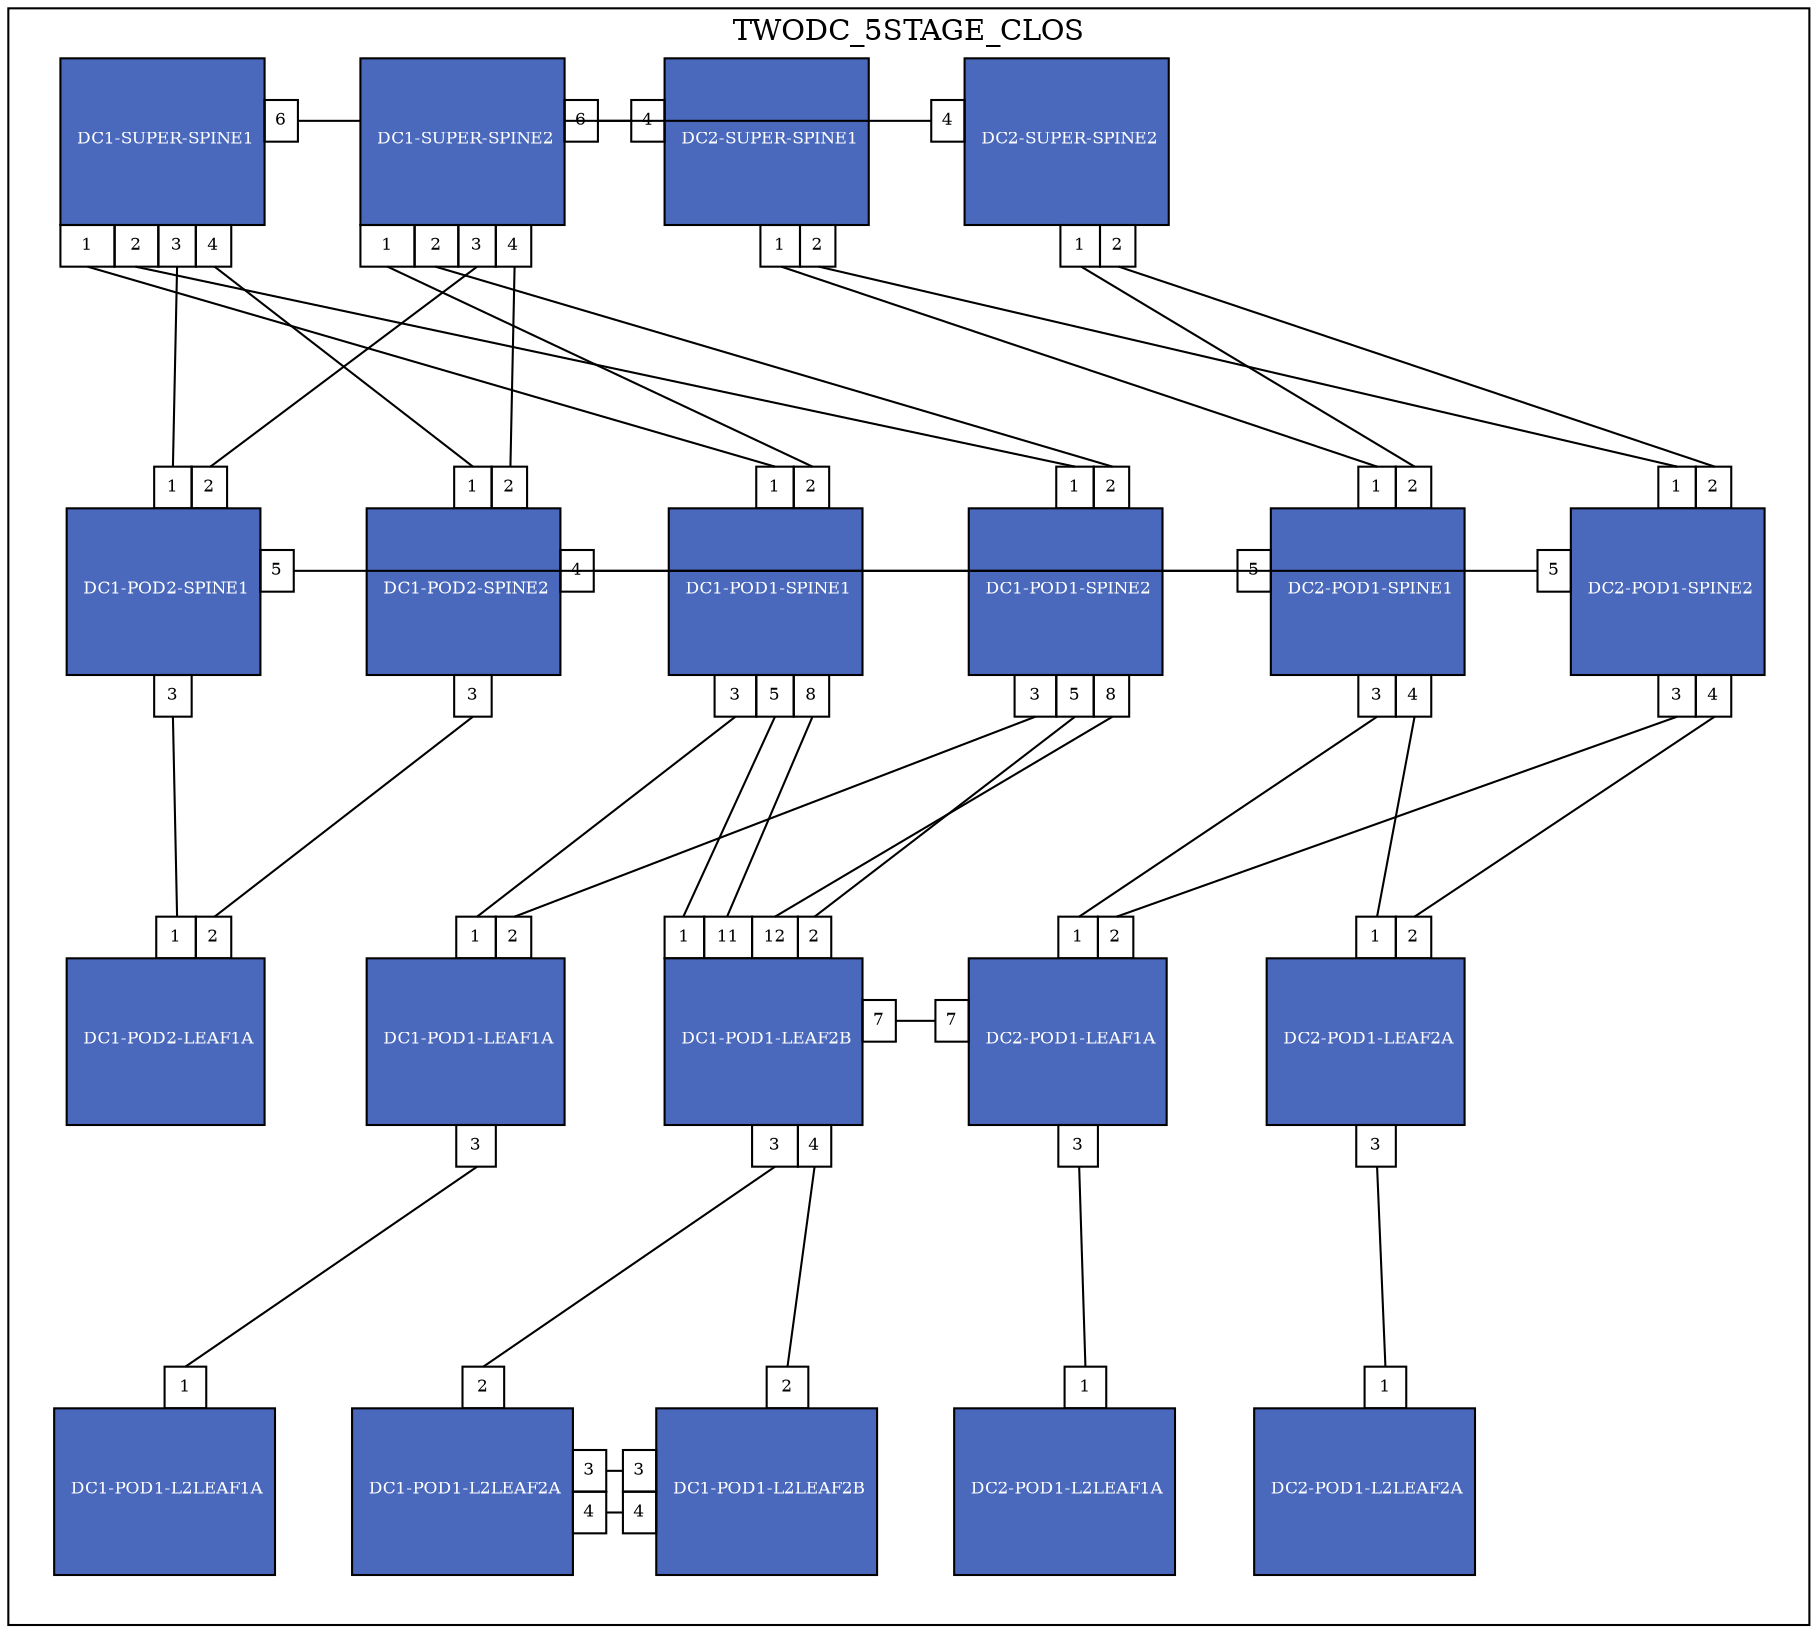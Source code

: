 graph parent {
	graph [splines=false]
	node [fontsize=" 8pt" shape=plaintext]
	edge [center=true concentrate=true fontname=arial fontsize=6 labelfloat=false minlen=2]
	layout=neato rank=same
	ranksep=0.7
	subgraph cluster_child_TWODC_5STAGE_CLOS {
		label=TWODC_5STAGE_CLOS
		labelloc=t
		ranksep=0.7
		subgraph cluster_child_DC1 {
			label=DC1
			labelloc=t
			{
				rank=same
				"DC1-SUPER-SPINE1" [label=<<TABLE BORDER="0" CELLBORDER="1" CELLSPACING="0" CELLPADDING="4"> <TR> <TD HEIGHT="20" WIDTH="14" BORDER="0" ></TD> <TD HEIGHT="20" WIDTH="14" BORDER="0" ></TD> <TD HEIGHT="20" WIDTH="14" BORDER="0" ></TD> <TD HEIGHT="20" WIDTH="14" BORDER="0" ></TD> <TD HEIGHT="20" WIDTH="14" BORDER="0" ></TD> <TD HEIGHT="20" WIDTH="14" BORDER="0" ></TD> <TD HEIGHT="20" WIDTH="14" BORDER="0" ></TD> </TR> <TR><TD HEIGHT="20" WIDTH="14"  BORDER="0" ></TD><TD BGCOLOR="#4a69bd" COLSPAN="5" ROWSPAN="4"> <FONT COLOR="#ffffff">DC1-SUPER-SPINE1</FONT></TD><TD HEIGHT="20" WIDTH="14"  BORDER="0" > </TD></TR> <TR><TD HEIGHT="20" WIDTH="14" BORDER="0" ></TD> <TD HEIGHT="20" WIDTH="14" PORT="6">6</TD></TR> <TR><TD HEIGHT="20" WIDTH="14" BORDER="0" ></TD> <TD HEIGHT="20" WIDTH="14" BORDER="0" ></TD></TR> <TR><TD HEIGHT="20" WIDTH="14"  BORDER="0"></TD><TD HEIGHT="20" WIDTH="14" BORDER="0"></TD></TR> <TR> <TD HEIGHT="20" WIDTH="14" BORDER="0" ></TD> <TD HEIGHT="20" WIDTH="14" PORT="1">1</TD> <TD HEIGHT="20" WIDTH="14" PORT="2">2</TD> <TD HEIGHT="20" WIDTH="14" PORT="3">3</TD> <TD HEIGHT="20" WIDTH="14" PORT="4">4</TD> <TD HEIGHT="20" WIDTH="14" BORDER="0" ></TD> <TD HEIGHT="20" WIDTH="14" BORDER="0" ></TD> </TR> </TABLE>> pos="-7,4.5!"]
				"DC1-SUPER-SPINE2" [label=<<TABLE BORDER="0" CELLBORDER="1" CELLSPACING="0" CELLPADDING="4"> <TR> <TD HEIGHT="20" WIDTH="14" BORDER="0" ></TD> <TD HEIGHT="20" WIDTH="14" BORDER="0" ></TD> <TD HEIGHT="20" WIDTH="14" BORDER="0" ></TD> <TD HEIGHT="20" WIDTH="14" BORDER="0" ></TD> <TD HEIGHT="20" WIDTH="14" BORDER="0" ></TD> <TD HEIGHT="20" WIDTH="14" BORDER="0" ></TD> <TD HEIGHT="20" WIDTH="14" BORDER="0" ></TD> </TR> <TR><TD HEIGHT="20" WIDTH="14"  BORDER="0" ></TD><TD BGCOLOR="#4a69bd" COLSPAN="5" ROWSPAN="4"> <FONT COLOR="#ffffff">DC1-SUPER-SPINE2</FONT></TD><TD HEIGHT="20" WIDTH="14"  BORDER="0" > </TD></TR> <TR><TD HEIGHT="20" WIDTH="14" BORDER="0" ></TD> <TD HEIGHT="20" WIDTH="14" PORT="6">6</TD></TR> <TR><TD HEIGHT="20" WIDTH="14" BORDER="0" ></TD> <TD HEIGHT="20" WIDTH="14" BORDER="0" ></TD></TR> <TR><TD HEIGHT="20" WIDTH="14"  BORDER="0"></TD><TD HEIGHT="20" WIDTH="14" BORDER="0"></TD></TR> <TR> <TD HEIGHT="20" WIDTH="14" BORDER="0" ></TD> <TD HEIGHT="20" WIDTH="14" PORT="1">1</TD> <TD HEIGHT="20" WIDTH="14" PORT="2">2</TD> <TD HEIGHT="20" WIDTH="14" PORT="3">3</TD> <TD HEIGHT="20" WIDTH="14" PORT="4">4</TD> <TD HEIGHT="20" WIDTH="14" BORDER="0" ></TD> <TD HEIGHT="20" WIDTH="14" BORDER="0" ></TD> </TR> </TABLE>> pos="-5,4.5!"]
			}
			ranksep=0.7
			subgraph cluster_child_DC1_POD2 {
				label=DC1_POD2
				labelloc=t
				{
					rank=same
					"DC1-POD2-SPINE1" [label=<<TABLE BORDER="0" CELLBORDER="1" CELLSPACING="0" CELLPADDING="4"> <TR> <TD HEIGHT="20" WIDTH="14" BORDER="0" ></TD> <TD HEIGHT="20" WIDTH="14" BORDER="0" ></TD> <TD HEIGHT="20" WIDTH="14" BORDER="0" ></TD> <TD HEIGHT="20" WIDTH="14" PORT="1">1</TD> <TD HEIGHT="20" WIDTH="14" PORT="2">2</TD> <TD HEIGHT="20" WIDTH="14" BORDER="0" ></TD> <TD HEIGHT="20" WIDTH="14" BORDER="0" ></TD> </TR> <TR><TD HEIGHT="20" WIDTH="14"  BORDER="0" ></TD><TD BGCOLOR="#4a69bd" COLSPAN="5" ROWSPAN="4"> <FONT COLOR="#ffffff">DC1-POD2-SPINE1</FONT></TD><TD HEIGHT="20" WIDTH="14"  BORDER="0" > </TD></TR> <TR><TD HEIGHT="20" WIDTH="14" BORDER="0" ></TD> <TD HEIGHT="20" WIDTH="14" PORT="5">5</TD></TR> <TR><TD HEIGHT="20" WIDTH="14" BORDER="0" ></TD> <TD HEIGHT="20" WIDTH="14" BORDER="0" ></TD></TR> <TR><TD HEIGHT="20" WIDTH="14"  BORDER="0"></TD><TD HEIGHT="20" WIDTH="14" BORDER="0"></TD></TR> <TR> <TD HEIGHT="20" WIDTH="14" BORDER="0" ></TD> <TD HEIGHT="20" WIDTH="14" BORDER="0" ></TD> <TD HEIGHT="20" WIDTH="14" BORDER="0" ></TD> <TD HEIGHT="20" WIDTH="14" PORT="3">3</TD> <TD HEIGHT="20" WIDTH="14" BORDER="0" ></TD> <TD HEIGHT="20" WIDTH="14" BORDER="0" ></TD> <TD HEIGHT="20" WIDTH="14" BORDER="0" ></TD> </TR> </TABLE>> pos="-7,1.5!"]
					"DC1-POD2-SPINE2" [label=<<TABLE BORDER="0" CELLBORDER="1" CELLSPACING="0" CELLPADDING="4"> <TR> <TD HEIGHT="20" WIDTH="14" BORDER="0" ></TD> <TD HEIGHT="20" WIDTH="14" BORDER="0" ></TD> <TD HEIGHT="20" WIDTH="14" BORDER="0" ></TD> <TD HEIGHT="20" WIDTH="14" PORT="1">1</TD> <TD HEIGHT="20" WIDTH="14" PORT="2">2</TD> <TD HEIGHT="20" WIDTH="14" BORDER="0" ></TD> <TD HEIGHT="20" WIDTH="14" BORDER="0" ></TD> </TR> <TR><TD HEIGHT="20" WIDTH="14"  BORDER="0" ></TD><TD BGCOLOR="#4a69bd" COLSPAN="5" ROWSPAN="4"> <FONT COLOR="#ffffff">DC1-POD2-SPINE2</FONT></TD><TD HEIGHT="20" WIDTH="14"  BORDER="0" > </TD></TR> <TR><TD HEIGHT="20" WIDTH="14" BORDER="0" ></TD> <TD HEIGHT="20" WIDTH="14" PORT="4">4</TD></TR> <TR><TD HEIGHT="20" WIDTH="14" BORDER="0" ></TD> <TD HEIGHT="20" WIDTH="14" BORDER="0" ></TD></TR> <TR><TD HEIGHT="20" WIDTH="14"  BORDER="0"></TD><TD HEIGHT="20" WIDTH="14" BORDER="0"></TD></TR> <TR> <TD HEIGHT="20" WIDTH="14" BORDER="0" ></TD> <TD HEIGHT="20" WIDTH="14" BORDER="0" ></TD> <TD HEIGHT="20" WIDTH="14" BORDER="0" ></TD> <TD HEIGHT="20" WIDTH="14" PORT="3">3</TD> <TD HEIGHT="20" WIDTH="14" BORDER="0" ></TD> <TD HEIGHT="20" WIDTH="14" BORDER="0" ></TD> <TD HEIGHT="20" WIDTH="14" BORDER="0" ></TD> </TR> </TABLE>> pos="-5,1.5!"]
				}
				{
					rank=same
					"DC1-POD2-LEAF1A" [label=<<TABLE BORDER="0" CELLBORDER="1" CELLSPACING="0" CELLPADDING="4"> <TR> <TD HEIGHT="20" WIDTH="14" BORDER="0" ></TD> <TD HEIGHT="20" WIDTH="14" BORDER="0" ></TD> <TD HEIGHT="20" WIDTH="14" BORDER="0" ></TD> <TD HEIGHT="20" WIDTH="14" PORT="1">1</TD> <TD HEIGHT="20" WIDTH="14" PORT="2">2</TD> <TD HEIGHT="20" WIDTH="14" BORDER="0" ></TD> <TD HEIGHT="20" WIDTH="14" BORDER="0" ></TD> </TR> <TR><TD HEIGHT="20" WIDTH="14" BORDER="0" ></TD><TD BGCOLOR="#4a69bd" COLSPAN="5" ROWSPAN="4"> <FONT COLOR="#ffffff">DC1-POD2-LEAF1A</FONT></TD><TD HEIGHT="20" WIDTH="14"  BORDER="0" ></TD></TR> <TR><TD HEIGHT="20" WIDTH="14" BORDER="0" ></TD><TD HEIGHT="20" WIDTH="14" BORDER="0" ></TD> </TR> <TR><TD HEIGHT="20" WIDTH="14" BORDER="0" ></TD><TD HEIGHT="20" WIDTH="14" BORDER="0" ></TD> </TR> <TR><TD HEIGHT="20" WIDTH="14" BORDER="0" ></TD><TD HEIGHT="20" WIDTH="14" BORDER="0" ></TD> </TR> <TR> <TD HEIGHT="20" WIDTH="14" BORDER="0" ></TD> <TD HEIGHT="20" WIDTH="14" BORDER="0" ></TD> <TD HEIGHT="20" WIDTH="14" BORDER="0" ></TD> <TD HEIGHT="20" WIDTH="14" BORDER="0" ></TD> <TD HEIGHT="20" WIDTH="14" BORDER="0" ></TD> <TD HEIGHT="20" WIDTH="14" BORDER="0" ></TD> <TD HEIGHT="20" WIDTH="14" BORDER="0" ></TD> </TR> </TABLE>> pos="-7,-1.5!"]
				}
			}
			ranksep=0.7
			subgraph cluster_child_DC1_POD1 {
				label=DC1_POD1
				labelloc=t
				{
					rank=same
					"DC1-POD1-SPINE1" [label=<<TABLE BORDER="0" CELLBORDER="1" CELLSPACING="0" CELLPADDING="4"> <TR> <TD HEIGHT="20" WIDTH="14" BORDER="0" ></TD> <TD HEIGHT="20" WIDTH="14" BORDER="0" ></TD> <TD HEIGHT="20" WIDTH="14" BORDER="0" ></TD> <TD HEIGHT="20" WIDTH="14" PORT="1">1</TD> <TD HEIGHT="20" WIDTH="14" PORT="2">2</TD> <TD HEIGHT="20" WIDTH="14" BORDER="0" ></TD> <TD HEIGHT="20" WIDTH="14" BORDER="0" ></TD> </TR> <TR><TD HEIGHT="20" WIDTH="14" BORDER="0" ></TD><TD BGCOLOR="#4a69bd" COLSPAN="5" ROWSPAN="4"> <FONT COLOR="#ffffff">DC1-POD1-SPINE1</FONT></TD><TD HEIGHT="20" WIDTH="14"  BORDER="0" ></TD></TR> <TR><TD HEIGHT="20" WIDTH="14" BORDER="0" ></TD><TD HEIGHT="20" WIDTH="14" BORDER="0" ></TD> </TR> <TR><TD HEIGHT="20" WIDTH="14" BORDER="0" ></TD><TD HEIGHT="20" WIDTH="14" BORDER="0" ></TD> </TR> <TR><TD HEIGHT="20" WIDTH="14" BORDER="0" ></TD><TD HEIGHT="20" WIDTH="14" BORDER="0" ></TD> </TR> <TR> <TD HEIGHT="20" WIDTH="14" BORDER="0" ></TD> <TD HEIGHT="20" WIDTH="14" BORDER="0" ></TD> <TD HEIGHT="20" WIDTH="14" PORT="3">3</TD> <TD HEIGHT="20" WIDTH="14" PORT="5">5</TD> <TD HEIGHT="20" WIDTH="14" PORT="8">8</TD> <TD HEIGHT="20" WIDTH="14" BORDER="0" ></TD> <TD HEIGHT="20" WIDTH="14" BORDER="0" ></TD> </TR> </TABLE>> pos="-3,1.5!"]
					"DC1-POD1-SPINE2" [label=<<TABLE BORDER="0" CELLBORDER="1" CELLSPACING="0" CELLPADDING="4"> <TR> <TD HEIGHT="20" WIDTH="14" BORDER="0" ></TD> <TD HEIGHT="20" WIDTH="14" BORDER="0" ></TD> <TD HEIGHT="20" WIDTH="14" BORDER="0" ></TD> <TD HEIGHT="20" WIDTH="14" PORT="1">1</TD> <TD HEIGHT="20" WIDTH="14" PORT="2">2</TD> <TD HEIGHT="20" WIDTH="14" BORDER="0" ></TD> <TD HEIGHT="20" WIDTH="14" BORDER="0" ></TD> </TR> <TR><TD HEIGHT="20" WIDTH="14" BORDER="0" ></TD><TD BGCOLOR="#4a69bd" COLSPAN="5" ROWSPAN="4"> <FONT COLOR="#ffffff">DC1-POD1-SPINE2</FONT></TD><TD HEIGHT="20" WIDTH="14"  BORDER="0" ></TD></TR> <TR><TD HEIGHT="20" WIDTH="14" BORDER="0" ></TD><TD HEIGHT="20" WIDTH="14" BORDER="0" ></TD> </TR> <TR><TD HEIGHT="20" WIDTH="14" BORDER="0" ></TD><TD HEIGHT="20" WIDTH="14" BORDER="0" ></TD> </TR> <TR><TD HEIGHT="20" WIDTH="14" BORDER="0" ></TD><TD HEIGHT="20" WIDTH="14" BORDER="0" ></TD> </TR> <TR> <TD HEIGHT="20" WIDTH="14" BORDER="0" ></TD> <TD HEIGHT="20" WIDTH="14" BORDER="0" ></TD> <TD HEIGHT="20" WIDTH="14" PORT="3">3</TD> <TD HEIGHT="20" WIDTH="14" PORT="5">5</TD> <TD HEIGHT="20" WIDTH="14" PORT="8">8</TD> <TD HEIGHT="20" WIDTH="14" BORDER="0" ></TD> <TD HEIGHT="20" WIDTH="14" BORDER="0" ></TD> </TR> </TABLE>> pos="-1,1.5!"]
				}
				{
					rank=same
					"DC1-POD1-LEAF1A" [label=<<TABLE BORDER="0" CELLBORDER="1" CELLSPACING="0" CELLPADDING="4"> <TR> <TD HEIGHT="20" WIDTH="14" BORDER="0" ></TD> <TD HEIGHT="20" WIDTH="14" BORDER="0" ></TD> <TD HEIGHT="20" WIDTH="14" BORDER="0" ></TD> <TD HEIGHT="20" WIDTH="14" PORT="1">1</TD> <TD HEIGHT="20" WIDTH="14" PORT="2">2</TD> <TD HEIGHT="20" WIDTH="14" BORDER="0" ></TD> <TD HEIGHT="20" WIDTH="14" BORDER="0" ></TD> </TR> <TR><TD HEIGHT="20" WIDTH="14" BORDER="0" ></TD><TD BGCOLOR="#4a69bd" COLSPAN="5" ROWSPAN="4"> <FONT COLOR="#ffffff">DC1-POD1-LEAF1A</FONT></TD><TD HEIGHT="20" WIDTH="14"  BORDER="0" ></TD></TR> <TR><TD HEIGHT="20" WIDTH="14" BORDER="0" ></TD><TD HEIGHT="20" WIDTH="14" BORDER="0" ></TD> </TR> <TR><TD HEIGHT="20" WIDTH="14" BORDER="0" ></TD><TD HEIGHT="20" WIDTH="14" BORDER="0" ></TD> </TR> <TR><TD HEIGHT="20" WIDTH="14" BORDER="0" ></TD><TD HEIGHT="20" WIDTH="14" BORDER="0" ></TD> </TR> <TR> <TD HEIGHT="20" WIDTH="14" BORDER="0" ></TD> <TD HEIGHT="20" WIDTH="14" BORDER="0" ></TD> <TD HEIGHT="20" WIDTH="14" BORDER="0" ></TD> <TD HEIGHT="20" WIDTH="14" PORT="3">3</TD> <TD HEIGHT="20" WIDTH="14" BORDER="0" ></TD> <TD HEIGHT="20" WIDTH="14" BORDER="0" ></TD> <TD HEIGHT="20" WIDTH="14" BORDER="0" ></TD> </TR> </TABLE>> pos="-5,-1.5!"]
					"DC1-POD1-LEAF2B" [label=<<TABLE BORDER="0" CELLBORDER="1" CELLSPACING="0" CELLPADDING="4"> <TR> <TD HEIGHT="20" WIDTH="14" BORDER="0" ></TD> <TD HEIGHT="20" WIDTH="14" PORT="1">1</TD> <TD HEIGHT="20" WIDTH="14" PORT="11">11</TD> <TD HEIGHT="20" WIDTH="14" PORT="12">12</TD> <TD HEIGHT="20" WIDTH="14" PORT="2">2</TD> <TD HEIGHT="20" WIDTH="14" BORDER="0" ></TD> <TD HEIGHT="20" WIDTH="14" BORDER="0" ></TD> </TR> <TR><TD HEIGHT="20" WIDTH="14"  BORDER="0" ></TD><TD BGCOLOR="#4a69bd" COLSPAN="5" ROWSPAN="4"> <FONT COLOR="#ffffff">DC1-POD1-LEAF2B</FONT></TD><TD HEIGHT="20" WIDTH="14"  BORDER="0" > </TD></TR> <TR><TD HEIGHT="20" WIDTH="14" BORDER="0" ></TD> <TD HEIGHT="20" WIDTH="14" PORT="7">7</TD></TR> <TR><TD HEIGHT="20" WIDTH="14" BORDER="0" ></TD> <TD HEIGHT="20" WIDTH="14" BORDER="0" ></TD></TR> <TR><TD HEIGHT="20" WIDTH="14"  BORDER="0"></TD><TD HEIGHT="20" WIDTH="14" BORDER="0"></TD></TR> <TR> <TD HEIGHT="20" WIDTH="14" BORDER="0" ></TD> <TD HEIGHT="20" WIDTH="14" BORDER="0" ></TD> <TD HEIGHT="20" WIDTH="14" BORDER="0" ></TD> <TD HEIGHT="20" WIDTH="14" PORT="3">3</TD> <TD HEIGHT="20" WIDTH="14" PORT="4">4</TD> <TD HEIGHT="20" WIDTH="14" BORDER="0" ></TD> <TD HEIGHT="20" WIDTH="14" BORDER="0" ></TD> </TR> </TABLE>> pos="-3,-1.5!"]
				}
				{
					rank=same
					"DC1-POD1-L2LEAF1A" [label=<<TABLE BORDER="0" CELLBORDER="1" CELLSPACING="0" CELLPADDING="4"> <TR> <TD HEIGHT="20" WIDTH="14" BORDER="0" ></TD> <TD HEIGHT="20" WIDTH="14" BORDER="0" ></TD> <TD HEIGHT="20" WIDTH="14" BORDER="0" ></TD> <TD HEIGHT="20" WIDTH="14" PORT="1">1</TD> <TD HEIGHT="20" WIDTH="14" BORDER="0" ></TD> <TD HEIGHT="20" WIDTH="14" BORDER="0" ></TD> <TD HEIGHT="20" WIDTH="14" BORDER="0" ></TD> </TR> <TR><TD HEIGHT="20" WIDTH="14" BORDER="0" ></TD><TD BGCOLOR="#4a69bd" COLSPAN="5" ROWSPAN="4"> <FONT COLOR="#ffffff">DC1-POD1-L2LEAF1A</FONT></TD><TD HEIGHT="20" WIDTH="14"  BORDER="0" ></TD></TR> <TR><TD HEIGHT="20" WIDTH="14" BORDER="0" ></TD><TD HEIGHT="20" WIDTH="14" BORDER="0" ></TD> </TR> <TR><TD HEIGHT="20" WIDTH="14" BORDER="0" ></TD><TD HEIGHT="20" WIDTH="14" BORDER="0" ></TD> </TR> <TR><TD HEIGHT="20" WIDTH="14" BORDER="0" ></TD><TD HEIGHT="20" WIDTH="14" BORDER="0" ></TD> </TR> <TR> <TD HEIGHT="20" WIDTH="14" BORDER="0" ></TD> <TD HEIGHT="20" WIDTH="14" BORDER="0" ></TD> <TD HEIGHT="20" WIDTH="14" BORDER="0" ></TD> <TD HEIGHT="20" WIDTH="14" BORDER="0" ></TD> <TD HEIGHT="20" WIDTH="14" BORDER="0" ></TD> <TD HEIGHT="20" WIDTH="14" BORDER="0" ></TD> <TD HEIGHT="20" WIDTH="14" BORDER="0" ></TD> </TR> </TABLE>> pos="-7,-4.5!"]
					"DC1-POD1-L2LEAF2A" [label=<<TABLE BORDER="0" CELLBORDER="1" CELLSPACING="0" CELLPADDING="4"> <TR> <TD HEIGHT="20" WIDTH="14" BORDER="0" ></TD> <TD HEIGHT="20" WIDTH="14" BORDER="0" ></TD> <TD HEIGHT="20" WIDTH="14" BORDER="0" ></TD> <TD HEIGHT="20" WIDTH="14" PORT="2">2</TD> <TD HEIGHT="20" WIDTH="14" BORDER="0" ></TD> <TD HEIGHT="20" WIDTH="14" BORDER="0" ></TD> <TD HEIGHT="20" WIDTH="14" BORDER="0" ></TD> </TR> <TR><TD HEIGHT="20" WIDTH="14"  BORDER="0" ></TD><TD BGCOLOR="#4a69bd" COLSPAN="5" ROWSPAN="4"> <FONT COLOR="#ffffff">DC1-POD1-L2LEAF2A</FONT></TD><TD HEIGHT="20" WIDTH="14"  BORDER="0" > </TD></TR> <TR><TD HEIGHT="20" WIDTH="14" BORDER="0" ></TD> <TD HEIGHT="20" WIDTH="14" PORT="3">3</TD></TR> <TR><TD HEIGHT="20" WIDTH="14" BORDER="0" ></TD> <TD HEIGHT="20" WIDTH="14" PORT="4">4</TD></TR> <TR><TD HEIGHT="20" WIDTH="14"  BORDER="0"></TD><TD HEIGHT="20" WIDTH="14" BORDER="0"></TD></TR> <TR> <TD HEIGHT="20" WIDTH="14" BORDER="0" ></TD> <TD HEIGHT="20" WIDTH="14" BORDER="0" ></TD> <TD HEIGHT="20" WIDTH="14" BORDER="0" ></TD> <TD HEIGHT="20" WIDTH="14" BORDER="0" ></TD> <TD HEIGHT="20" WIDTH="14" BORDER="0" ></TD> <TD HEIGHT="20" WIDTH="14" BORDER="0" ></TD> <TD HEIGHT="20" WIDTH="14" BORDER="0" ></TD> </TR> </TABLE>> pos="-5,-4.5!"]
					"DC1-POD1-L2LEAF2B" [label=<<TABLE BORDER="0" CELLBORDER="1" CELLSPACING="0" CELLPADDING="4"> <TR> <TD HEIGHT="20" WIDTH="14" BORDER="0" ></TD> <TD HEIGHT="20" WIDTH="14" BORDER="0" ></TD> <TD HEIGHT="20" WIDTH="14" BORDER="0" ></TD> <TD HEIGHT="20" WIDTH="14" PORT="2">2</TD> <TD HEIGHT="20" WIDTH="14" BORDER="0" ></TD> <TD HEIGHT="20" WIDTH="14" BORDER="0" ></TD> <TD HEIGHT="20" WIDTH="14" BORDER="0" ></TD> </TR> <TR><TD HEIGHT="20" WIDTH="14"  BORDER="0" ></TD><TD BGCOLOR="#4a69bd" COLSPAN="5" ROWSPAN="4"> <FONT COLOR="#ffffff">DC1-POD1-L2LEAF2B</FONT></TD><TD HEIGHT="20" WIDTH="14"  BORDER="0" > </TD></TR> <TR><TD HEIGHT="20" WIDTH="14" PORT="3">3</TD> <TD HEIGHT="20" WIDTH="14" BORDER="0" ></TD></TR> <TR><TD HEIGHT="20" WIDTH="14" PORT="4">4</TD> <TD HEIGHT="20" WIDTH="14" BORDER="0" ></TD></TR> <TR><TD HEIGHT="20" WIDTH="14"  BORDER="0"></TD><TD HEIGHT="20" WIDTH="14" BORDER="0"></TD></TR> <TR> <TD HEIGHT="20" WIDTH="14" BORDER="0" ></TD> <TD HEIGHT="20" WIDTH="14" BORDER="0" ></TD> <TD HEIGHT="20" WIDTH="14" BORDER="0" ></TD> <TD HEIGHT="20" WIDTH="14" BORDER="0" ></TD> <TD HEIGHT="20" WIDTH="14" BORDER="0" ></TD> <TD HEIGHT="20" WIDTH="14" BORDER="0" ></TD> <TD HEIGHT="20" WIDTH="14" BORDER="0" ></TD> </TR> </TABLE>> pos="-3,-4.5!"]
				}
			}
		}
		ranksep=0.7
		subgraph cluster_child_DC2 {
			label=DC2
			labelloc=t
			{
				rank=same
				"DC2-SUPER-SPINE1" [label=<<TABLE BORDER="0" CELLBORDER="1" CELLSPACING="0" CELLPADDING="4"> <TR> <TD HEIGHT="20" WIDTH="14" BORDER="0" ></TD> <TD HEIGHT="20" WIDTH="14" BORDER="0" ></TD> <TD HEIGHT="20" WIDTH="14" BORDER="0" ></TD> <TD HEIGHT="20" WIDTH="14" BORDER="0" ></TD> <TD HEIGHT="20" WIDTH="14" BORDER="0" ></TD> <TD HEIGHT="20" WIDTH="14" BORDER="0" ></TD> <TD HEIGHT="20" WIDTH="14" BORDER="0" ></TD> </TR> <TR><TD HEIGHT="20" WIDTH="14"  BORDER="0" ></TD><TD BGCOLOR="#4a69bd" COLSPAN="5" ROWSPAN="4"> <FONT COLOR="#ffffff">DC2-SUPER-SPINE1</FONT></TD><TD HEIGHT="20" WIDTH="14"  BORDER="0" > </TD></TR> <TR><TD HEIGHT="20" WIDTH="14" PORT="4">4</TD> <TD HEIGHT="20" WIDTH="14" BORDER="0" ></TD></TR> <TR><TD HEIGHT="20" WIDTH="14" BORDER="0" ></TD> <TD HEIGHT="20" WIDTH="14" BORDER="0" ></TD></TR> <TR><TD HEIGHT="20" WIDTH="14"  BORDER="0"></TD><TD HEIGHT="20" WIDTH="14" BORDER="0"></TD></TR> <TR> <TD HEIGHT="20" WIDTH="14" BORDER="0" ></TD> <TD HEIGHT="20" WIDTH="14" BORDER="0" ></TD> <TD HEIGHT="20" WIDTH="14" BORDER="0" ></TD> <TD HEIGHT="20" WIDTH="14" PORT="1">1</TD> <TD HEIGHT="20" WIDTH="14" PORT="2">2</TD> <TD HEIGHT="20" WIDTH="14" BORDER="0" ></TD> <TD HEIGHT="20" WIDTH="14" BORDER="0" ></TD> </TR> </TABLE>> pos="-3,4.5!"]
				"DC2-SUPER-SPINE2" [label=<<TABLE BORDER="0" CELLBORDER="1" CELLSPACING="0" CELLPADDING="4"> <TR> <TD HEIGHT="20" WIDTH="14" BORDER="0" ></TD> <TD HEIGHT="20" WIDTH="14" BORDER="0" ></TD> <TD HEIGHT="20" WIDTH="14" BORDER="0" ></TD> <TD HEIGHT="20" WIDTH="14" BORDER="0" ></TD> <TD HEIGHT="20" WIDTH="14" BORDER="0" ></TD> <TD HEIGHT="20" WIDTH="14" BORDER="0" ></TD> <TD HEIGHT="20" WIDTH="14" BORDER="0" ></TD> </TR> <TR><TD HEIGHT="20" WIDTH="14"  BORDER="0" ></TD><TD BGCOLOR="#4a69bd" COLSPAN="5" ROWSPAN="4"> <FONT COLOR="#ffffff">DC2-SUPER-SPINE2</FONT></TD><TD HEIGHT="20" WIDTH="14"  BORDER="0" > </TD></TR> <TR><TD HEIGHT="20" WIDTH="14" PORT="4">4</TD> <TD HEIGHT="20" WIDTH="14" BORDER="0" ></TD></TR> <TR><TD HEIGHT="20" WIDTH="14" BORDER="0" ></TD> <TD HEIGHT="20" WIDTH="14" BORDER="0" ></TD></TR> <TR><TD HEIGHT="20" WIDTH="14"  BORDER="0"></TD><TD HEIGHT="20" WIDTH="14" BORDER="0"></TD></TR> <TR> <TD HEIGHT="20" WIDTH="14" BORDER="0" ></TD> <TD HEIGHT="20" WIDTH="14" BORDER="0" ></TD> <TD HEIGHT="20" WIDTH="14" BORDER="0" ></TD> <TD HEIGHT="20" WIDTH="14" PORT="1">1</TD> <TD HEIGHT="20" WIDTH="14" PORT="2">2</TD> <TD HEIGHT="20" WIDTH="14" BORDER="0" ></TD> <TD HEIGHT="20" WIDTH="14" BORDER="0" ></TD> </TR> </TABLE>> pos="-1,4.5!"]
			}
			ranksep=0.7
			subgraph cluster_child_DC2_POD1 {
				label=DC2_POD1
				labelloc=t
				{
					rank=same
					"DC2-POD1-SPINE1" [label=<<TABLE BORDER="0" CELLBORDER="1" CELLSPACING="0" CELLPADDING="4"> <TR> <TD HEIGHT="20" WIDTH="14" BORDER="0" ></TD> <TD HEIGHT="20" WIDTH="14" BORDER="0" ></TD> <TD HEIGHT="20" WIDTH="14" BORDER="0" ></TD> <TD HEIGHT="20" WIDTH="14" PORT="1">1</TD> <TD HEIGHT="20" WIDTH="14" PORT="2">2</TD> <TD HEIGHT="20" WIDTH="14" BORDER="0" ></TD> <TD HEIGHT="20" WIDTH="14" BORDER="0" ></TD> </TR> <TR><TD HEIGHT="20" WIDTH="14"  BORDER="0" ></TD><TD BGCOLOR="#4a69bd" COLSPAN="5" ROWSPAN="4"> <FONT COLOR="#ffffff">DC2-POD1-SPINE1</FONT></TD><TD HEIGHT="20" WIDTH="14"  BORDER="0" > </TD></TR> <TR><TD HEIGHT="20" WIDTH="14" PORT="5">5</TD> <TD HEIGHT="20" WIDTH="14" BORDER="0" ></TD></TR> <TR><TD HEIGHT="20" WIDTH="14" BORDER="0" ></TD> <TD HEIGHT="20" WIDTH="14" BORDER="0" ></TD></TR> <TR><TD HEIGHT="20" WIDTH="14"  BORDER="0"></TD><TD HEIGHT="20" WIDTH="14" BORDER="0"></TD></TR> <TR> <TD HEIGHT="20" WIDTH="14" BORDER="0" ></TD> <TD HEIGHT="20" WIDTH="14" BORDER="0" ></TD> <TD HEIGHT="20" WIDTH="14" BORDER="0" ></TD> <TD HEIGHT="20" WIDTH="14" PORT="3">3</TD> <TD HEIGHT="20" WIDTH="14" PORT="4">4</TD> <TD HEIGHT="20" WIDTH="14" BORDER="0" ></TD> <TD HEIGHT="20" WIDTH="14" BORDER="0" ></TD> </TR> </TABLE>> pos="1,1.5!"]
					"DC2-POD1-SPINE2" [label=<<TABLE BORDER="0" CELLBORDER="1" CELLSPACING="0" CELLPADDING="4"> <TR> <TD HEIGHT="20" WIDTH="14" BORDER="0" ></TD> <TD HEIGHT="20" WIDTH="14" BORDER="0" ></TD> <TD HEIGHT="20" WIDTH="14" BORDER="0" ></TD> <TD HEIGHT="20" WIDTH="14" PORT="1">1</TD> <TD HEIGHT="20" WIDTH="14" PORT="2">2</TD> <TD HEIGHT="20" WIDTH="14" BORDER="0" ></TD> <TD HEIGHT="20" WIDTH="14" BORDER="0" ></TD> </TR> <TR><TD HEIGHT="20" WIDTH="14"  BORDER="0" ></TD><TD BGCOLOR="#4a69bd" COLSPAN="5" ROWSPAN="4"> <FONT COLOR="#ffffff">DC2-POD1-SPINE2</FONT></TD><TD HEIGHT="20" WIDTH="14"  BORDER="0" > </TD></TR> <TR><TD HEIGHT="20" WIDTH="14" PORT="5">5</TD> <TD HEIGHT="20" WIDTH="14" BORDER="0" ></TD></TR> <TR><TD HEIGHT="20" WIDTH="14" BORDER="0" ></TD> <TD HEIGHT="20" WIDTH="14" BORDER="0" ></TD></TR> <TR><TD HEIGHT="20" WIDTH="14"  BORDER="0"></TD><TD HEIGHT="20" WIDTH="14" BORDER="0"></TD></TR> <TR> <TD HEIGHT="20" WIDTH="14" BORDER="0" ></TD> <TD HEIGHT="20" WIDTH="14" BORDER="0" ></TD> <TD HEIGHT="20" WIDTH="14" BORDER="0" ></TD> <TD HEIGHT="20" WIDTH="14" PORT="3">3</TD> <TD HEIGHT="20" WIDTH="14" PORT="4">4</TD> <TD HEIGHT="20" WIDTH="14" BORDER="0" ></TD> <TD HEIGHT="20" WIDTH="14" BORDER="0" ></TD> </TR> </TABLE>> pos="3,1.5!"]
				}
				{
					rank=same
					"DC2-POD1-LEAF1A" [label=<<TABLE BORDER="0" CELLBORDER="1" CELLSPACING="0" CELLPADDING="4"> <TR> <TD HEIGHT="20" WIDTH="14" BORDER="0" ></TD> <TD HEIGHT="20" WIDTH="14" BORDER="0" ></TD> <TD HEIGHT="20" WIDTH="14" BORDER="0" ></TD> <TD HEIGHT="20" WIDTH="14" PORT="1">1</TD> <TD HEIGHT="20" WIDTH="14" PORT="2">2</TD> <TD HEIGHT="20" WIDTH="14" BORDER="0" ></TD> <TD HEIGHT="20" WIDTH="14" BORDER="0" ></TD> </TR> <TR><TD HEIGHT="20" WIDTH="14"  BORDER="0" ></TD><TD BGCOLOR="#4a69bd" COLSPAN="5" ROWSPAN="4"> <FONT COLOR="#ffffff">DC2-POD1-LEAF1A</FONT></TD><TD HEIGHT="20" WIDTH="14"  BORDER="0" > </TD></TR> <TR><TD HEIGHT="20" WIDTH="14" PORT="7">7</TD> <TD HEIGHT="20" WIDTH="14" BORDER="0" ></TD></TR> <TR><TD HEIGHT="20" WIDTH="14" BORDER="0" ></TD> <TD HEIGHT="20" WIDTH="14" BORDER="0" ></TD></TR> <TR><TD HEIGHT="20" WIDTH="14"  BORDER="0"></TD><TD HEIGHT="20" WIDTH="14" BORDER="0"></TD></TR> <TR> <TD HEIGHT="20" WIDTH="14" BORDER="0" ></TD> <TD HEIGHT="20" WIDTH="14" BORDER="0" ></TD> <TD HEIGHT="20" WIDTH="14" BORDER="0" ></TD> <TD HEIGHT="20" WIDTH="14" PORT="3">3</TD> <TD HEIGHT="20" WIDTH="14" BORDER="0" ></TD> <TD HEIGHT="20" WIDTH="14" BORDER="0" ></TD> <TD HEIGHT="20" WIDTH="14" BORDER="0" ></TD> </TR> </TABLE>> pos="-1,-1.5!"]
					"DC2-POD1-LEAF2A" [label=<<TABLE BORDER="0" CELLBORDER="1" CELLSPACING="0" CELLPADDING="4"> <TR> <TD HEIGHT="20" WIDTH="14" BORDER="0" ></TD> <TD HEIGHT="20" WIDTH="14" BORDER="0" ></TD> <TD HEIGHT="20" WIDTH="14" BORDER="0" ></TD> <TD HEIGHT="20" WIDTH="14" PORT="1">1</TD> <TD HEIGHT="20" WIDTH="14" PORT="2">2</TD> <TD HEIGHT="20" WIDTH="14" BORDER="0" ></TD> <TD HEIGHT="20" WIDTH="14" BORDER="0" ></TD> </TR> <TR><TD HEIGHT="20" WIDTH="14" BORDER="0" ></TD><TD BGCOLOR="#4a69bd" COLSPAN="5" ROWSPAN="4"> <FONT COLOR="#ffffff">DC2-POD1-LEAF2A</FONT></TD><TD HEIGHT="20" WIDTH="14"  BORDER="0" ></TD></TR> <TR><TD HEIGHT="20" WIDTH="14" BORDER="0" ></TD><TD HEIGHT="20" WIDTH="14" BORDER="0" ></TD> </TR> <TR><TD HEIGHT="20" WIDTH="14" BORDER="0" ></TD><TD HEIGHT="20" WIDTH="14" BORDER="0" ></TD> </TR> <TR><TD HEIGHT="20" WIDTH="14" BORDER="0" ></TD><TD HEIGHT="20" WIDTH="14" BORDER="0" ></TD> </TR> <TR> <TD HEIGHT="20" WIDTH="14" BORDER="0" ></TD> <TD HEIGHT="20" WIDTH="14" BORDER="0" ></TD> <TD HEIGHT="20" WIDTH="14" BORDER="0" ></TD> <TD HEIGHT="20" WIDTH="14" PORT="3">3</TD> <TD HEIGHT="20" WIDTH="14" BORDER="0" ></TD> <TD HEIGHT="20" WIDTH="14" BORDER="0" ></TD> <TD HEIGHT="20" WIDTH="14" BORDER="0" ></TD> </TR> </TABLE>> pos="1,-1.5!"]
				}
				{
					rank=same
					"DC2-POD1-L2LEAF1A" [label=<<TABLE BORDER="0" CELLBORDER="1" CELLSPACING="0" CELLPADDING="4"> <TR> <TD HEIGHT="20" WIDTH="14" BORDER="0" ></TD> <TD HEIGHT="20" WIDTH="14" BORDER="0" ></TD> <TD HEIGHT="20" WIDTH="14" BORDER="0" ></TD> <TD HEIGHT="20" WIDTH="14" PORT="1">1</TD> <TD HEIGHT="20" WIDTH="14" BORDER="0" ></TD> <TD HEIGHT="20" WIDTH="14" BORDER="0" ></TD> <TD HEIGHT="20" WIDTH="14" BORDER="0" ></TD> </TR> <TR><TD HEIGHT="20" WIDTH="14" BORDER="0" ></TD><TD BGCOLOR="#4a69bd" COLSPAN="5" ROWSPAN="4"> <FONT COLOR="#ffffff">DC2-POD1-L2LEAF1A</FONT></TD><TD HEIGHT="20" WIDTH="14"  BORDER="0" ></TD></TR> <TR><TD HEIGHT="20" WIDTH="14" BORDER="0" ></TD><TD HEIGHT="20" WIDTH="14" BORDER="0" ></TD> </TR> <TR><TD HEIGHT="20" WIDTH="14" BORDER="0" ></TD><TD HEIGHT="20" WIDTH="14" BORDER="0" ></TD> </TR> <TR><TD HEIGHT="20" WIDTH="14" BORDER="0" ></TD><TD HEIGHT="20" WIDTH="14" BORDER="0" ></TD> </TR> <TR> <TD HEIGHT="20" WIDTH="14" BORDER="0" ></TD> <TD HEIGHT="20" WIDTH="14" BORDER="0" ></TD> <TD HEIGHT="20" WIDTH="14" BORDER="0" ></TD> <TD HEIGHT="20" WIDTH="14" BORDER="0" ></TD> <TD HEIGHT="20" WIDTH="14" BORDER="0" ></TD> <TD HEIGHT="20" WIDTH="14" BORDER="0" ></TD> <TD HEIGHT="20" WIDTH="14" BORDER="0" ></TD> </TR> </TABLE>> pos="-1,-4.5!"]
					"DC2-POD1-L2LEAF2A" [label=<<TABLE BORDER="0" CELLBORDER="1" CELLSPACING="0" CELLPADDING="4"> <TR> <TD HEIGHT="20" WIDTH="14" BORDER="0" ></TD> <TD HEIGHT="20" WIDTH="14" BORDER="0" ></TD> <TD HEIGHT="20" WIDTH="14" BORDER="0" ></TD> <TD HEIGHT="20" WIDTH="14" PORT="1">1</TD> <TD HEIGHT="20" WIDTH="14" BORDER="0" ></TD> <TD HEIGHT="20" WIDTH="14" BORDER="0" ></TD> <TD HEIGHT="20" WIDTH="14" BORDER="0" ></TD> </TR> <TR><TD HEIGHT="20" WIDTH="14" BORDER="0" ></TD><TD BGCOLOR="#4a69bd" COLSPAN="5" ROWSPAN="4"> <FONT COLOR="#ffffff">DC2-POD1-L2LEAF2A</FONT></TD><TD HEIGHT="20" WIDTH="14"  BORDER="0" ></TD></TR> <TR><TD HEIGHT="20" WIDTH="14" BORDER="0" ></TD><TD HEIGHT="20" WIDTH="14" BORDER="0" ></TD> </TR> <TR><TD HEIGHT="20" WIDTH="14" BORDER="0" ></TD><TD HEIGHT="20" WIDTH="14" BORDER="0" ></TD> </TR> <TR><TD HEIGHT="20" WIDTH="14" BORDER="0" ></TD><TD HEIGHT="20" WIDTH="14" BORDER="0" ></TD> </TR> <TR> <TD HEIGHT="20" WIDTH="14" BORDER="0" ></TD> <TD HEIGHT="20" WIDTH="14" BORDER="0" ></TD> <TD HEIGHT="20" WIDTH="14" BORDER="0" ></TD> <TD HEIGHT="20" WIDTH="14" BORDER="0" ></TD> <TD HEIGHT="20" WIDTH="14" BORDER="0" ></TD> <TD HEIGHT="20" WIDTH="14" BORDER="0" ></TD> <TD HEIGHT="20" WIDTH="14" BORDER="0" ></TD> </TR> </TABLE>> pos="1,-4.5!"]
				}
			}
		}
	}
	"DC1-SUPER-SPINE1":1 -- "DC1-POD1-SPINE1":1
	"DC1-SUPER-SPINE1":2 -- "DC1-POD1-SPINE2":1
	"DC1-SUPER-SPINE1":3 -- "DC1-POD2-SPINE1":1
	"DC1-SUPER-SPINE1":4 -- "DC1-POD2-SPINE2":1
	"DC1-SUPER-SPINE1":6 -- "DC2-SUPER-SPINE1":4 [constraint=false minlen=0]
	"DC1-SUPER-SPINE2":1 -- "DC1-POD1-SPINE1":2
	"DC1-SUPER-SPINE2":2 -- "DC1-POD1-SPINE2":2
	"DC1-SUPER-SPINE2":3 -- "DC1-POD2-SPINE1":2
	"DC1-SUPER-SPINE2":4 -- "DC1-POD2-SPINE2":2
	"DC1-SUPER-SPINE2":6 -- "DC2-SUPER-SPINE2":4 [constraint=false minlen=0]
	"DC1-POD2-SPINE1":3 -- "DC1-POD2-LEAF1A":1
	"DC1-POD2-SPINE1":5 -- "DC2-POD1-SPINE1":5 [constraint=false minlen=0]
	"DC1-POD2-SPINE2":3 -- "DC1-POD2-LEAF1A":2
	"DC1-POD2-SPINE2":4 -- "DC2-POD1-SPINE2":5 [constraint=false minlen=0]
	"DC1-POD1-LEAF2B":1 -- "DC1-POD1-SPINE1":5
	"DC1-POD1-LEAF2B":2 -- "DC1-POD1-SPINE2":5
	"DC1-POD1-LEAF2B":3 -- "DC1-POD1-L2LEAF2A":2
	"DC1-POD1-LEAF2B":4 -- "DC1-POD1-L2LEAF2B":2
	"DC1-POD1-LEAF2B":11 -- "DC1-POD1-SPINE1":8
	"DC1-POD1-LEAF2B":12 -- "DC1-POD1-SPINE2":8
	"DC1-POD1-LEAF2B":7 -- "DC2-POD1-LEAF1A":7 [constraint=false minlen=0]
	"DC1-POD1-L2LEAF2B":3 -- "DC1-POD1-L2LEAF2A":3
	"DC1-POD1-L2LEAF2B":4 -- "DC1-POD1-L2LEAF2A":4
	"DC1-POD1-L2LEAF1A":1 -- "DC1-POD1-LEAF1A":3
	"DC1-POD1-LEAF1A":1 -- "DC1-POD1-SPINE1":3
	"DC1-POD1-LEAF1A":2 -- "DC1-POD1-SPINE2":3
	"DC2-SUPER-SPINE2":1 -- "DC2-POD1-SPINE1":2
	"DC2-SUPER-SPINE2":2 -- "DC2-POD1-SPINE2":2
	"DC2-SUPER-SPINE1":1 -- "DC2-POD1-SPINE1":1
	"DC2-SUPER-SPINE1":2 -- "DC2-POD1-SPINE2":1
	"DC2-POD1-LEAF1A":1 -- "DC2-POD1-SPINE1":3
	"DC2-POD1-LEAF1A":2 -- "DC2-POD1-SPINE2":3
	"DC2-POD1-LEAF1A":3 -- "DC2-POD1-L2LEAF1A":1
	"DC2-POD1-L2LEAF2A":1 -- "DC2-POD1-LEAF2A":3
	"DC2-POD1-SPINE1":4 -- "DC2-POD1-LEAF2A":1
	"DC2-POD1-SPINE2":4 -- "DC2-POD1-LEAF2A":2
}
